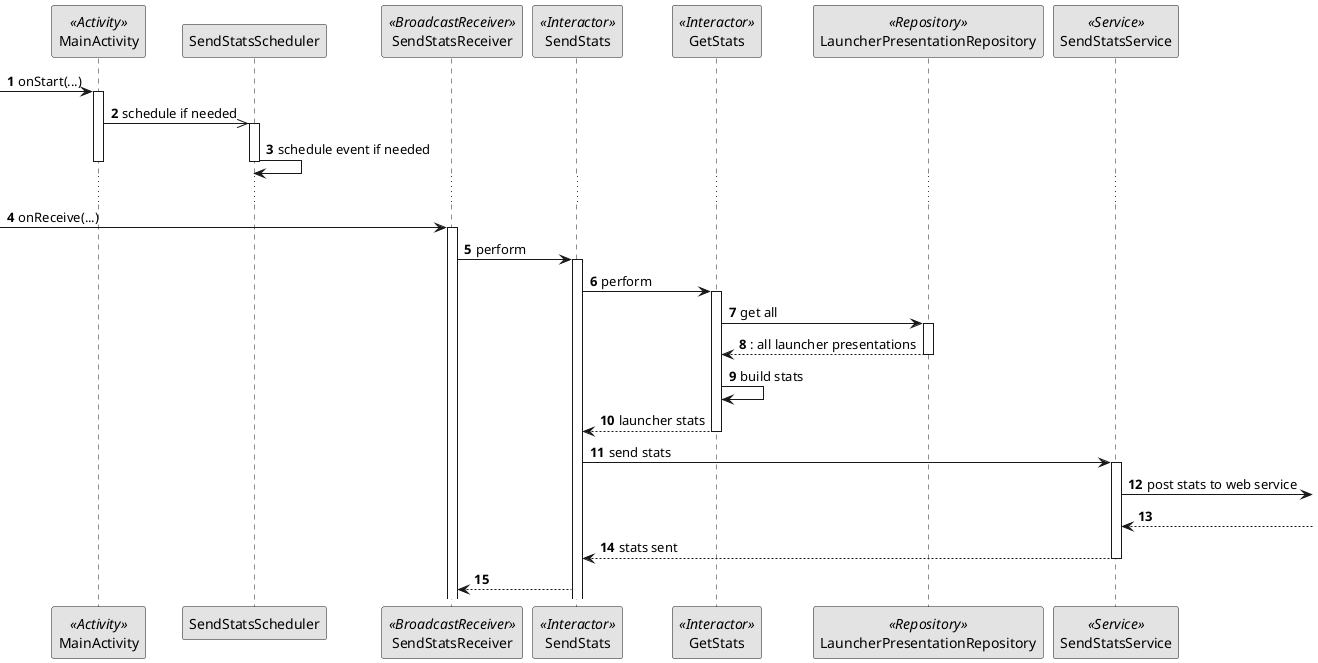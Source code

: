
@startuml SPDP#176.sequence

skinparam monochrome true
autonumber

participant MainActivity <<Activity>>
participant SendStatsScheduler
participant SendStatsReceiver <<BroadcastReceiver>>

participant SendStats <<Interactor>>
participant GetStats <<Interactor>>
participant LauncherPresentationRepository <<Repository>>
participant SendStatsService <<Service>>

-> MainActivity : onStart(...)
activate MainActivity
MainActivity ->> SendStatsScheduler : schedule if needed
    activate SendStatsScheduler
    SendStatsScheduler -> SendStatsScheduler : schedule event if needed
    deactivate SendStatsScheduler
deactivate MainActivity

......

-> SendStatsReceiver : onReceive(...)
activate SendStatsReceiver
SendStatsReceiver -> SendStats : perform
    activate SendStats
    SendStats -> GetStats : perform
        activate GetStats
        GetStats -> LauncherPresentationRepository : get all
            activate LauncherPresentationRepository
            GetStats <-- LauncherPresentationRepository :  : all launcher presentations
            deactivate LauncherPresentationRepository
        GetStats -> GetStats : build stats
        SendStats <-- GetStats : launcher stats
        deactivate GetStats
    SendStats -> SendStatsService : send stats
    activate SendStatsService
        SendStatsService ->] : post stats to web service
        SendStatsService <--]
        SendStats <-- SendStatsService : stats sent
    deactivate SendStatsService
    SendStatsReceiver <-- SendStats
    
@enduml
